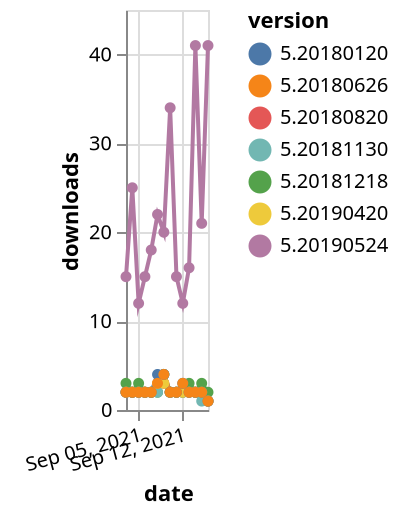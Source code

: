 {"$schema": "https://vega.github.io/schema/vega-lite/v5.json", "description": "A simple bar chart with embedded data.", "data": {"values": [{"date": "2021-09-03", "total": 6122, "delta": 2, "version": "5.20180820"}, {"date": "2021-09-04", "total": 6124, "delta": 2, "version": "5.20180820"}, {"date": "2021-09-05", "total": 6126, "delta": 2, "version": "5.20180820"}, {"date": "2021-09-06", "total": 6128, "delta": 2, "version": "5.20180820"}, {"date": "2021-09-07", "total": 6130, "delta": 2, "version": "5.20180820"}, {"date": "2021-09-08", "total": 6133, "delta": 3, "version": "5.20180820"}, {"date": "2021-09-09", "total": 6136, "delta": 3, "version": "5.20180820"}, {"date": "2021-09-10", "total": 6138, "delta": 2, "version": "5.20180820"}, {"date": "2021-09-11", "total": 6140, "delta": 2, "version": "5.20180820"}, {"date": "2021-09-12", "total": 6142, "delta": 2, "version": "5.20180820"}, {"date": "2021-09-13", "total": 6144, "delta": 2, "version": "5.20180820"}, {"date": "2021-09-14", "total": 6146, "delta": 2, "version": "5.20180820"}, {"date": "2021-09-15", "total": 6148, "delta": 2, "version": "5.20180820"}, {"date": "2021-09-16", "total": 6149, "delta": 1, "version": "5.20180820"}, {"date": "2021-09-03", "total": 7807, "delta": 3, "version": "5.20181218"}, {"date": "2021-09-04", "total": 7809, "delta": 2, "version": "5.20181218"}, {"date": "2021-09-05", "total": 7812, "delta": 3, "version": "5.20181218"}, {"date": "2021-09-06", "total": 7814, "delta": 2, "version": "5.20181218"}, {"date": "2021-09-07", "total": 7816, "delta": 2, "version": "5.20181218"}, {"date": "2021-09-08", "total": 7818, "delta": 2, "version": "5.20181218"}, {"date": "2021-09-09", "total": 7822, "delta": 4, "version": "5.20181218"}, {"date": "2021-09-10", "total": 7824, "delta": 2, "version": "5.20181218"}, {"date": "2021-09-11", "total": 7826, "delta": 2, "version": "5.20181218"}, {"date": "2021-09-12", "total": 7828, "delta": 2, "version": "5.20181218"}, {"date": "2021-09-13", "total": 7831, "delta": 3, "version": "5.20181218"}, {"date": "2021-09-14", "total": 7833, "delta": 2, "version": "5.20181218"}, {"date": "2021-09-15", "total": 7836, "delta": 3, "version": "5.20181218"}, {"date": "2021-09-16", "total": 7838, "delta": 2, "version": "5.20181218"}, {"date": "2021-09-03", "total": 40751, "delta": 15, "version": "5.20190524"}, {"date": "2021-09-04", "total": 40776, "delta": 25, "version": "5.20190524"}, {"date": "2021-09-05", "total": 40788, "delta": 12, "version": "5.20190524"}, {"date": "2021-09-06", "total": 40803, "delta": 15, "version": "5.20190524"}, {"date": "2021-09-07", "total": 40821, "delta": 18, "version": "5.20190524"}, {"date": "2021-09-08", "total": 40843, "delta": 22, "version": "5.20190524"}, {"date": "2021-09-09", "total": 40863, "delta": 20, "version": "5.20190524"}, {"date": "2021-09-10", "total": 40897, "delta": 34, "version": "5.20190524"}, {"date": "2021-09-11", "total": 40912, "delta": 15, "version": "5.20190524"}, {"date": "2021-09-12", "total": 40924, "delta": 12, "version": "5.20190524"}, {"date": "2021-09-13", "total": 40940, "delta": 16, "version": "5.20190524"}, {"date": "2021-09-14", "total": 40981, "delta": 41, "version": "5.20190524"}, {"date": "2021-09-15", "total": 41002, "delta": 21, "version": "5.20190524"}, {"date": "2021-09-16", "total": 41043, "delta": 41, "version": "5.20190524"}, {"date": "2021-09-03", "total": 2181, "delta": 2, "version": "5.20181130"}, {"date": "2021-09-04", "total": 2183, "delta": 2, "version": "5.20181130"}, {"date": "2021-09-05", "total": 2185, "delta": 2, "version": "5.20181130"}, {"date": "2021-09-06", "total": 2187, "delta": 2, "version": "5.20181130"}, {"date": "2021-09-07", "total": 2189, "delta": 2, "version": "5.20181130"}, {"date": "2021-09-08", "total": 2191, "delta": 2, "version": "5.20181130"}, {"date": "2021-09-09", "total": 2195, "delta": 4, "version": "5.20181130"}, {"date": "2021-09-10", "total": 2197, "delta": 2, "version": "5.20181130"}, {"date": "2021-09-11", "total": 2199, "delta": 2, "version": "5.20181130"}, {"date": "2021-09-12", "total": 2201, "delta": 2, "version": "5.20181130"}, {"date": "2021-09-13", "total": 2203, "delta": 2, "version": "5.20181130"}, {"date": "2021-09-14", "total": 2205, "delta": 2, "version": "5.20181130"}, {"date": "2021-09-15", "total": 2206, "delta": 1, "version": "5.20181130"}, {"date": "2021-09-16", "total": 2207, "delta": 1, "version": "5.20181130"}, {"date": "2021-09-03", "total": 2562, "delta": 2, "version": "5.20190420"}, {"date": "2021-09-04", "total": 2564, "delta": 2, "version": "5.20190420"}, {"date": "2021-09-05", "total": 2566, "delta": 2, "version": "5.20190420"}, {"date": "2021-09-06", "total": 2568, "delta": 2, "version": "5.20190420"}, {"date": "2021-09-07", "total": 2570, "delta": 2, "version": "5.20190420"}, {"date": "2021-09-08", "total": 2573, "delta": 3, "version": "5.20190420"}, {"date": "2021-09-09", "total": 2576, "delta": 3, "version": "5.20190420"}, {"date": "2021-09-10", "total": 2578, "delta": 2, "version": "5.20190420"}, {"date": "2021-09-11", "total": 2580, "delta": 2, "version": "5.20190420"}, {"date": "2021-09-12", "total": 2582, "delta": 2, "version": "5.20190420"}, {"date": "2021-09-13", "total": 2584, "delta": 2, "version": "5.20190420"}, {"date": "2021-09-14", "total": 2586, "delta": 2, "version": "5.20190420"}, {"date": "2021-09-15", "total": 2588, "delta": 2, "version": "5.20190420"}, {"date": "2021-09-16", "total": 2589, "delta": 1, "version": "5.20190420"}, {"date": "2021-09-03", "total": 3531, "delta": 2, "version": "5.20180120"}, {"date": "2021-09-04", "total": 3533, "delta": 2, "version": "5.20180120"}, {"date": "2021-09-05", "total": 3535, "delta": 2, "version": "5.20180120"}, {"date": "2021-09-06", "total": 3537, "delta": 2, "version": "5.20180120"}, {"date": "2021-09-07", "total": 3539, "delta": 2, "version": "5.20180120"}, {"date": "2021-09-08", "total": 3543, "delta": 4, "version": "5.20180120"}, {"date": "2021-09-09", "total": 3547, "delta": 4, "version": "5.20180120"}, {"date": "2021-09-10", "total": 3549, "delta": 2, "version": "5.20180120"}, {"date": "2021-09-11", "total": 3551, "delta": 2, "version": "5.20180120"}, {"date": "2021-09-12", "total": 3554, "delta": 3, "version": "5.20180120"}, {"date": "2021-09-13", "total": 3556, "delta": 2, "version": "5.20180120"}, {"date": "2021-09-14", "total": 3558, "delta": 2, "version": "5.20180120"}, {"date": "2021-09-15", "total": 3560, "delta": 2, "version": "5.20180120"}, {"date": "2021-09-16", "total": 3561, "delta": 1, "version": "5.20180120"}, {"date": "2021-09-03", "total": 2640, "delta": 2, "version": "5.20180626"}, {"date": "2021-09-04", "total": 2642, "delta": 2, "version": "5.20180626"}, {"date": "2021-09-05", "total": 2644, "delta": 2, "version": "5.20180626"}, {"date": "2021-09-06", "total": 2646, "delta": 2, "version": "5.20180626"}, {"date": "2021-09-07", "total": 2648, "delta": 2, "version": "5.20180626"}, {"date": "2021-09-08", "total": 2651, "delta": 3, "version": "5.20180626"}, {"date": "2021-09-09", "total": 2655, "delta": 4, "version": "5.20180626"}, {"date": "2021-09-10", "total": 2657, "delta": 2, "version": "5.20180626"}, {"date": "2021-09-11", "total": 2659, "delta": 2, "version": "5.20180626"}, {"date": "2021-09-12", "total": 2662, "delta": 3, "version": "5.20180626"}, {"date": "2021-09-13", "total": 2664, "delta": 2, "version": "5.20180626"}, {"date": "2021-09-14", "total": 2666, "delta": 2, "version": "5.20180626"}, {"date": "2021-09-15", "total": 2668, "delta": 2, "version": "5.20180626"}, {"date": "2021-09-16", "total": 2669, "delta": 1, "version": "5.20180626"}]}, "width": "container", "mark": {"type": "line", "point": {"filled": true}}, "encoding": {"x": {"field": "date", "type": "temporal", "timeUnit": "yearmonthdate", "title": "date", "axis": {"labelAngle": -15}}, "y": {"field": "delta", "type": "quantitative", "title": "downloads"}, "color": {"field": "version", "type": "nominal"}, "tooltip": {"field": "delta"}}}